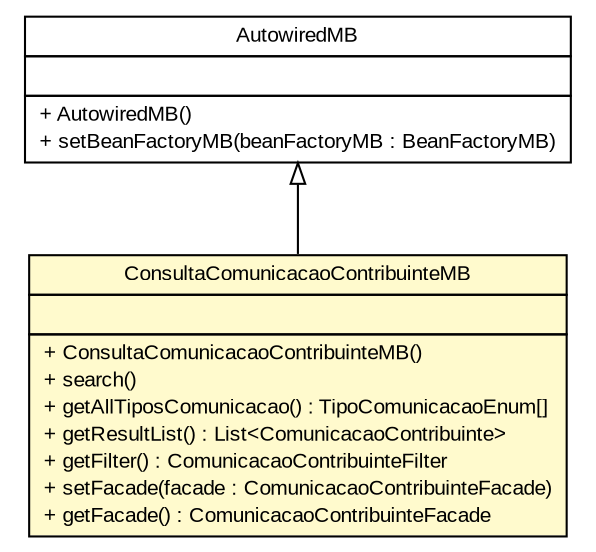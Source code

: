 #!/usr/local/bin/dot
#
# Class diagram 
# Generated by UMLGraph version R5_6 (http://www.umlgraph.org/)
#

digraph G {
	edge [fontname="arial",fontsize=10,labelfontname="arial",labelfontsize=10];
	node [fontname="arial",fontsize=10,shape=plaintext];
	nodesep=0.25;
	ranksep=0.5;
	// br.gov.to.sefaz.presentation.managedbean.AutowiredMB
	c302706 [label=<<table title="br.gov.to.sefaz.presentation.managedbean.AutowiredMB" border="0" cellborder="1" cellspacing="0" cellpadding="2" port="p" href="../../presentation/managedbean/AutowiredMB.html">
		<tr><td><table border="0" cellspacing="0" cellpadding="1">
<tr><td align="center" balign="center"> AutowiredMB </td></tr>
		</table></td></tr>
		<tr><td><table border="0" cellspacing="0" cellpadding="1">
<tr><td align="left" balign="left">  </td></tr>
		</table></td></tr>
		<tr><td><table border="0" cellspacing="0" cellpadding="1">
<tr><td align="left" balign="left"> + AutowiredMB() </td></tr>
<tr><td align="left" balign="left"> + setBeanFactoryMB(beanFactoryMB : BeanFactoryMB) </td></tr>
		</table></td></tr>
		</table>>, URL="../../presentation/managedbean/AutowiredMB.html", fontname="arial", fontcolor="black", fontsize=10.0];
	// br.gov.to.sefaz.seg.managedbean.ConsultaComunicacaoContribuinteMB
	c303104 [label=<<table title="br.gov.to.sefaz.seg.managedbean.ConsultaComunicacaoContribuinteMB" border="0" cellborder="1" cellspacing="0" cellpadding="2" port="p" bgcolor="lemonChiffon" href="./ConsultaComunicacaoContribuinteMB.html">
		<tr><td><table border="0" cellspacing="0" cellpadding="1">
<tr><td align="center" balign="center"> ConsultaComunicacaoContribuinteMB </td></tr>
		</table></td></tr>
		<tr><td><table border="0" cellspacing="0" cellpadding="1">
<tr><td align="left" balign="left">  </td></tr>
		</table></td></tr>
		<tr><td><table border="0" cellspacing="0" cellpadding="1">
<tr><td align="left" balign="left"> + ConsultaComunicacaoContribuinteMB() </td></tr>
<tr><td align="left" balign="left"> + search() </td></tr>
<tr><td align="left" balign="left"> + getAllTiposComunicacao() : TipoComunicacaoEnum[] </td></tr>
<tr><td align="left" balign="left"> + getResultList() : List&lt;ComunicacaoContribuinte&gt; </td></tr>
<tr><td align="left" balign="left"> + getFilter() : ComunicacaoContribuinteFilter </td></tr>
<tr><td align="left" balign="left"> + setFacade(facade : ComunicacaoContribuinteFacade) </td></tr>
<tr><td align="left" balign="left"> + getFacade() : ComunicacaoContribuinteFacade </td></tr>
		</table></td></tr>
		</table>>, URL="./ConsultaComunicacaoContribuinteMB.html", fontname="arial", fontcolor="black", fontsize=10.0];
	//br.gov.to.sefaz.seg.managedbean.ConsultaComunicacaoContribuinteMB extends br.gov.to.sefaz.presentation.managedbean.AutowiredMB
	c302706:p -> c303104:p [dir=back,arrowtail=empty];
}

